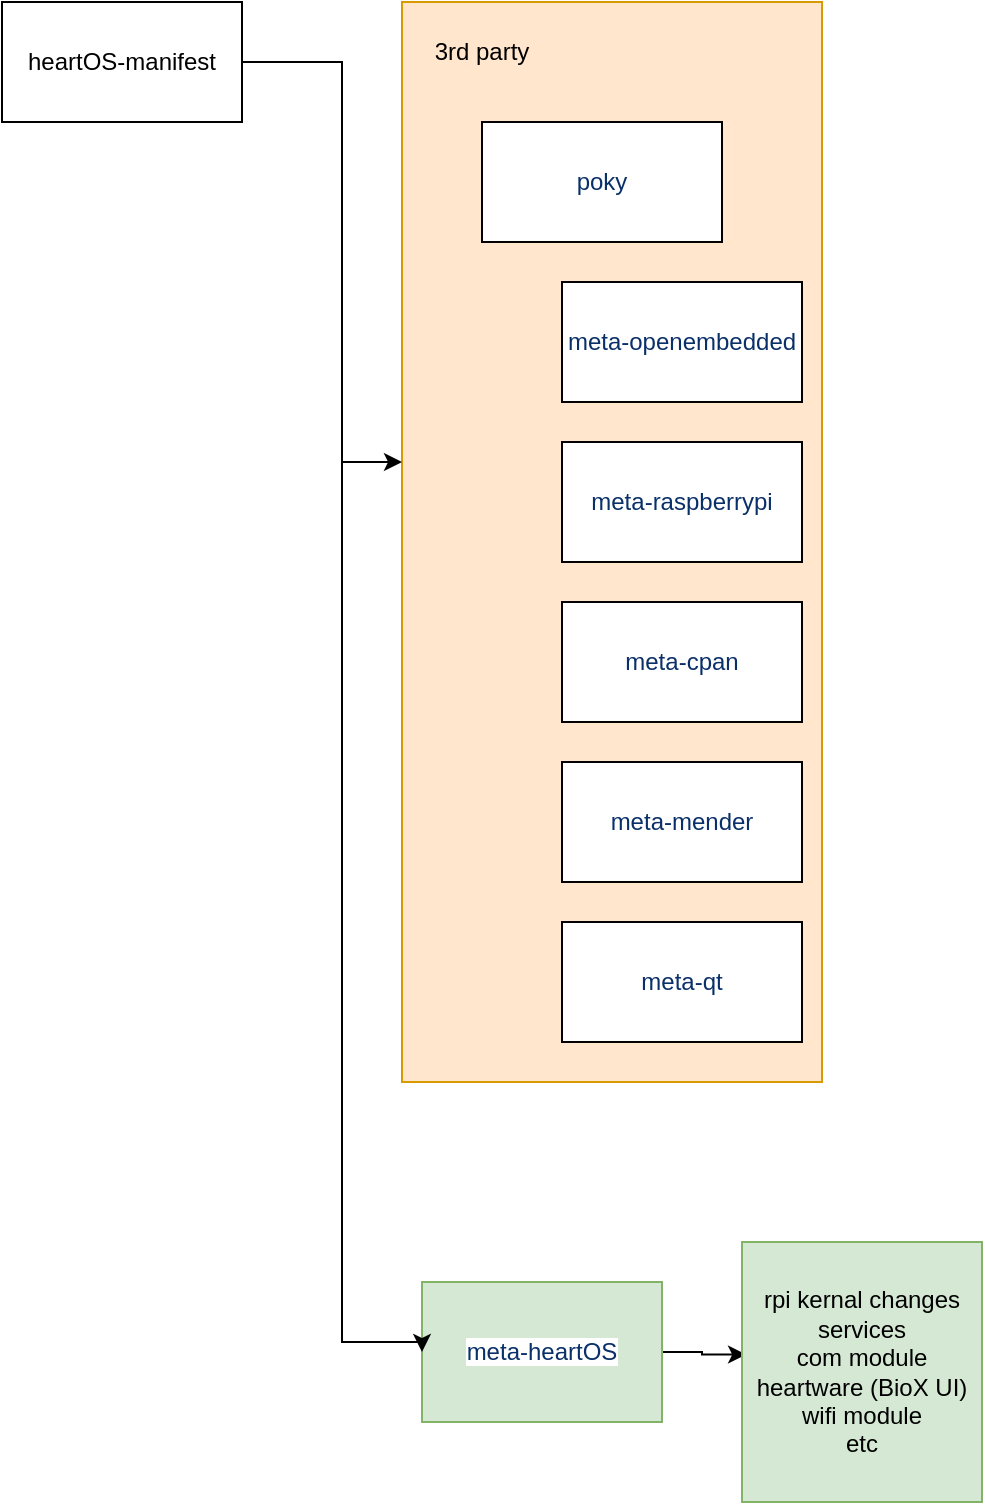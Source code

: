 <mxfile version="16.4.7" type="github" pages="2">
  <diagram id="RGXpfQT3tDZtzm0-xO_2" name="Page-1">
    <mxGraphModel dx="2062" dy="1004" grid="1" gridSize="10" guides="1" tooltips="1" connect="1" arrows="1" fold="1" page="1" pageScale="1" pageWidth="850" pageHeight="1100" math="0" shadow="0">
      <root>
        <mxCell id="0" />
        <mxCell id="1" parent="0" />
        <mxCell id="KHljWuH5MT_CBvL4a0tw-12" value="" style="rounded=0;whiteSpace=wrap;html=1;align=left;fillColor=#ffe6cc;strokeColor=#d79b00;" parent="1" vertex="1">
          <mxGeometry x="240" y="40" width="210" height="540" as="geometry" />
        </mxCell>
        <mxCell id="KHljWuH5MT_CBvL4a0tw-1" value="heartOS-manifest" style="rounded=0;whiteSpace=wrap;html=1;" parent="1" vertex="1">
          <mxGeometry x="40" y="40" width="120" height="60" as="geometry" />
        </mxCell>
        <mxCell id="KHljWuH5MT_CBvL4a0tw-2" value="&lt;span style=&quot;color: rgb(10 , 48 , 105) ; font-family: , , &amp;#34;sf mono&amp;#34; , &amp;#34;menlo&amp;#34; , &amp;#34;consolas&amp;#34; , &amp;#34;liberation mono&amp;#34; , monospace ; background-color: rgb(255 , 255 , 255)&quot;&gt;poky&lt;/span&gt;" style="rounded=0;whiteSpace=wrap;html=1;" parent="1" vertex="1">
          <mxGeometry x="280" y="100" width="120" height="60" as="geometry" />
        </mxCell>
        <mxCell id="KHljWuH5MT_CBvL4a0tw-3" value="&lt;span style=&quot;color: rgb(10 , 48 , 105) ; font-family: , , &amp;#34;sf mono&amp;#34; , &amp;#34;menlo&amp;#34; , &amp;#34;consolas&amp;#34; , &amp;#34;liberation mono&amp;#34; , monospace ; background-color: rgb(255 , 255 , 255)&quot;&gt;meta-openembedded&lt;/span&gt;" style="rounded=0;whiteSpace=wrap;html=1;" parent="1" vertex="1">
          <mxGeometry x="320" y="180" width="120" height="60" as="geometry" />
        </mxCell>
        <mxCell id="KHljWuH5MT_CBvL4a0tw-4" value="&lt;span style=&quot;color: rgb(10 , 48 , 105) ; font-family: , , &amp;#34;sf mono&amp;#34; , &amp;#34;menlo&amp;#34; , &amp;#34;consolas&amp;#34; , &amp;#34;liberation mono&amp;#34; , monospace ; background-color: rgb(255 , 255 , 255)&quot;&gt;meta-raspberrypi&lt;/span&gt;" style="rounded=0;whiteSpace=wrap;html=1;" parent="1" vertex="1">
          <mxGeometry x="320" y="260" width="120" height="60" as="geometry" />
        </mxCell>
        <mxCell id="KHljWuH5MT_CBvL4a0tw-6" value="&lt;span style=&quot;color: rgb(10 , 48 , 105) ; font-family: , , &amp;#34;sf mono&amp;#34; , &amp;#34;menlo&amp;#34; , &amp;#34;consolas&amp;#34; , &amp;#34;liberation mono&amp;#34; , monospace ; background-color: rgb(255 , 255 , 255)&quot;&gt;meta-cpan&lt;/span&gt;" style="rounded=0;whiteSpace=wrap;html=1;" parent="1" vertex="1">
          <mxGeometry x="320" y="340" width="120" height="60" as="geometry" />
        </mxCell>
        <mxCell id="KHljWuH5MT_CBvL4a0tw-8" value="&lt;span style=&quot;color: rgb(10, 48, 105); font-size: 12px; font-style: normal; font-weight: 400; letter-spacing: normal; text-indent: 0px; text-transform: none; word-spacing: 0px; background-color: rgb(255, 255, 255); display: inline; float: none;&quot;&gt;meta-mender&lt;/span&gt;" style="rounded=0;whiteSpace=wrap;html=1;" parent="1" vertex="1">
          <mxGeometry x="320" y="420" width="120" height="60" as="geometry" />
        </mxCell>
        <mxCell id="KHljWuH5MT_CBvL4a0tw-17" style="edgeStyle=orthogonalEdgeStyle;rounded=0;orthogonalLoop=1;jettySize=auto;html=1;exitX=1;exitY=0.5;exitDx=0;exitDy=0;entryX=0.017;entryY=0.433;entryDx=0;entryDy=0;entryPerimeter=0;" parent="1" source="KHljWuH5MT_CBvL4a0tw-9" target="KHljWuH5MT_CBvL4a0tw-15" edge="1">
          <mxGeometry relative="1" as="geometry" />
        </mxCell>
        <mxCell id="KHljWuH5MT_CBvL4a0tw-9" value="&lt;span style=&quot;color: rgb(10 , 48 , 105) ; font-family: , , &amp;#34;sf mono&amp;#34; , &amp;#34;menlo&amp;#34; , &amp;#34;consolas&amp;#34; , &amp;#34;liberation mono&amp;#34; , monospace ; background-color: rgb(255 , 255 , 255)&quot;&gt;meta-heartOS&lt;/span&gt;" style="rounded=0;whiteSpace=wrap;html=1;fillColor=#d5e8d4;strokeColor=#82b366;" parent="1" vertex="1">
          <mxGeometry x="250" y="680" width="120" height="70" as="geometry" />
        </mxCell>
        <mxCell id="KHljWuH5MT_CBvL4a0tw-13" value="3rd party" style="text;html=1;strokeColor=none;fillColor=none;align=center;verticalAlign=middle;whiteSpace=wrap;rounded=0;" parent="1" vertex="1">
          <mxGeometry x="250" y="50" width="60" height="30" as="geometry" />
        </mxCell>
        <mxCell id="KHljWuH5MT_CBvL4a0tw-15" value="rpi kernal changes&lt;br&gt;services&lt;br&gt;com module&lt;br&gt;heartware (BioX UI)&lt;br&gt;wifi module&lt;br&gt;etc" style="rounded=0;whiteSpace=wrap;html=1;fillColor=#d5e8d4;strokeColor=#82b366;" parent="1" vertex="1">
          <mxGeometry x="410" y="660" width="120" height="130" as="geometry" />
        </mxCell>
        <mxCell id="KHljWuH5MT_CBvL4a0tw-20" value="" style="edgeStyle=segmentEdgeStyle;endArrow=classic;html=1;rounded=0;exitX=1;exitY=0.5;exitDx=0;exitDy=0;entryX=0;entryY=0.5;entryDx=0;entryDy=0;" parent="1" source="KHljWuH5MT_CBvL4a0tw-1" target="KHljWuH5MT_CBvL4a0tw-9" edge="1">
          <mxGeometry width="50" height="50" relative="1" as="geometry">
            <mxPoint x="400" y="440" as="sourcePoint" />
            <mxPoint x="450" y="390" as="targetPoint" />
            <Array as="points">
              <mxPoint x="210" y="70" />
              <mxPoint x="210" y="710" />
              <mxPoint x="250" y="710" />
            </Array>
          </mxGeometry>
        </mxCell>
        <mxCell id="KHljWuH5MT_CBvL4a0tw-21" value="" style="edgeStyle=segmentEdgeStyle;endArrow=classic;html=1;rounded=0;exitX=1;exitY=0.5;exitDx=0;exitDy=0;" parent="1" source="KHljWuH5MT_CBvL4a0tw-1" target="KHljWuH5MT_CBvL4a0tw-12" edge="1">
          <mxGeometry width="50" height="50" relative="1" as="geometry">
            <mxPoint x="400" y="440" as="sourcePoint" />
            <mxPoint x="230" y="280" as="targetPoint" />
            <Array as="points">
              <mxPoint x="210" y="70" />
              <mxPoint x="210" y="270" />
            </Array>
          </mxGeometry>
        </mxCell>
        <mxCell id="CLXlYjGRwHV5IUyNnVrM-1" value="&lt;span style=&quot;color: rgb(10 , 48 , 105) ; font-size: 12px ; font-style: normal ; font-weight: 400 ; letter-spacing: normal ; text-indent: 0px ; text-transform: none ; word-spacing: 0px ; background-color: rgb(255 , 255 , 255) ; display: inline ; float: none&quot;&gt;meta-qt&lt;br&gt;&lt;/span&gt;" style="rounded=0;whiteSpace=wrap;html=1;" vertex="1" parent="1">
          <mxGeometry x="320" y="500" width="120" height="60" as="geometry" />
        </mxCell>
      </root>
    </mxGraphModel>
  </diagram>
  <diagram id="g84kJ7uVpb5qampgBmQU" name="Page-2">
    <mxGraphModel dx="2062" dy="1004" grid="1" gridSize="10" guides="1" tooltips="1" connect="1" arrows="1" fold="1" page="1" pageScale="1" pageWidth="850" pageHeight="1100" math="0" shadow="0">
      <root>
        <mxCell id="GeWcEWn7y4cUAgWxGxmX-0" />
        <mxCell id="GeWcEWn7y4cUAgWxGxmX-1" parent="GeWcEWn7y4cUAgWxGxmX-0" />
        <mxCell id="GeWcEWn7y4cUAgWxGxmX-36" value="" style="rounded=0;whiteSpace=wrap;html=1;align=left;fillColor=#ffe6cc;strokeColor=#d79b00;" parent="GeWcEWn7y4cUAgWxGxmX-1" vertex="1">
          <mxGeometry x="240" y="500" width="210" height="560" as="geometry" />
        </mxCell>
        <mxCell id="GeWcEWn7y4cUAgWxGxmX-2" value="" style="rounded=0;whiteSpace=wrap;html=1;align=left;fillColor=#ffe6cc;strokeColor=#d79b00;" parent="GeWcEWn7y4cUAgWxGxmX-1" vertex="1">
          <mxGeometry x="240" y="40" width="210" height="450" as="geometry" />
        </mxCell>
        <mxCell id="GeWcEWn7y4cUAgWxGxmX-3" value="excotye-manifest" style="rounded=0;whiteSpace=wrap;html=1;" parent="GeWcEWn7y4cUAgWxGxmX-1" vertex="1">
          <mxGeometry x="40" y="40" width="120" height="60" as="geometry" />
        </mxCell>
        <mxCell id="GeWcEWn7y4cUAgWxGxmX-4" value="&lt;span style=&quot;color: rgb(10 , 48 , 105) ; font-family: , , &amp;#34;sf mono&amp;#34; , &amp;#34;menlo&amp;#34; , &amp;#34;consolas&amp;#34; , &amp;#34;liberation mono&amp;#34; , monospace ; background-color: rgb(255 , 255 , 255)&quot;&gt;poky&lt;/span&gt;" style="rounded=0;whiteSpace=wrap;html=1;" parent="GeWcEWn7y4cUAgWxGxmX-1" vertex="1">
          <mxGeometry x="280" y="100" width="120" height="60" as="geometry" />
        </mxCell>
        <mxCell id="GeWcEWn7y4cUAgWxGxmX-5" value="&lt;span style=&quot;color: rgb(10 , 48 , 105) ; font-family: , , &amp;#34;sf mono&amp;#34; , &amp;#34;menlo&amp;#34; , &amp;#34;consolas&amp;#34; , &amp;#34;liberation mono&amp;#34; , monospace ; background-color: rgb(255 , 255 , 255)&quot;&gt;meta-openembedded&lt;/span&gt;" style="rounded=0;whiteSpace=wrap;html=1;" parent="GeWcEWn7y4cUAgWxGxmX-1" vertex="1">
          <mxGeometry x="320" y="180" width="120" height="60" as="geometry" />
        </mxCell>
        <mxCell id="GeWcEWn7y4cUAgWxGxmX-6" value="&lt;span style=&quot;color: rgb(10 , 48 , 105) ; font-family: , , &amp;#34;sf mono&amp;#34; , &amp;#34;menlo&amp;#34; , &amp;#34;consolas&amp;#34; , &amp;#34;liberation mono&amp;#34; , monospace ; background-color: rgb(255 , 255 , 255)&quot;&gt;meta-raspberrypi&lt;/span&gt;" style="rounded=0;whiteSpace=wrap;html=1;" parent="GeWcEWn7y4cUAgWxGxmX-1" vertex="1">
          <mxGeometry x="320" y="260" width="120" height="60" as="geometry" />
        </mxCell>
        <mxCell id="GeWcEWn7y4cUAgWxGxmX-7" value="&lt;span style=&quot;color: rgb(10 , 48 , 105) ; font-family: , , &amp;#34;sf mono&amp;#34; , &amp;#34;menlo&amp;#34; , &amp;#34;consolas&amp;#34; , &amp;#34;liberation mono&amp;#34; , monospace ; background-color: rgb(255 , 255 , 255)&quot;&gt;meta-cpan&lt;/span&gt;" style="rounded=0;whiteSpace=wrap;html=1;" parent="GeWcEWn7y4cUAgWxGxmX-1" vertex="1">
          <mxGeometry x="320" y="340" width="120" height="60" as="geometry" />
        </mxCell>
        <mxCell id="GeWcEWn7y4cUAgWxGxmX-8" value="&lt;span style=&quot;color: rgb(10, 48, 105); font-size: 12px; font-style: normal; font-weight: 400; letter-spacing: normal; text-indent: 0px; text-transform: none; word-spacing: 0px; background-color: rgb(255, 255, 255); display: inline; float: none;&quot;&gt;meta-mender&lt;/span&gt;" style="rounded=0;whiteSpace=wrap;html=1;" parent="GeWcEWn7y4cUAgWxGxmX-1" vertex="1">
          <mxGeometry x="320" y="420" width="120" height="60" as="geometry" />
        </mxCell>
        <mxCell id="GeWcEWn7y4cUAgWxGxmX-10" value="&lt;span style=&quot;color: rgb(10 , 48 , 105) ; font-family: , , &amp;#34;sf mono&amp;#34; , &amp;#34;menlo&amp;#34; , &amp;#34;consolas&amp;#34; , &amp;#34;liberation mono&amp;#34; , monospace ; background-color: rgb(255 , 255 , 255)&quot;&gt;&lt;b&gt;meta-exocyte&amp;nbsp;&lt;br&gt;&lt;/b&gt;com-module &lt;br&gt;ui etc&lt;br&gt;&lt;/span&gt;" style="rounded=0;whiteSpace=wrap;html=1;fillColor=#d5e8d4;strokeColor=#82b366;" parent="GeWcEWn7y4cUAgWxGxmX-1" vertex="1">
          <mxGeometry x="305" y="520" width="120" height="70" as="geometry" />
        </mxCell>
        <mxCell id="GeWcEWn7y4cUAgWxGxmX-11" value="3rd party" style="text;html=1;strokeColor=none;fillColor=none;align=center;verticalAlign=middle;whiteSpace=wrap;rounded=0;" parent="GeWcEWn7y4cUAgWxGxmX-1" vertex="1">
          <mxGeometry x="250" y="50" width="60" height="30" as="geometry" />
        </mxCell>
        <mxCell id="GeWcEWn7y4cUAgWxGxmX-13" value="" style="edgeStyle=segmentEdgeStyle;endArrow=classic;html=1;rounded=0;exitX=1;exitY=0.5;exitDx=0;exitDy=0;entryX=-0.005;entryY=0.582;entryDx=0;entryDy=0;entryPerimeter=0;" parent="GeWcEWn7y4cUAgWxGxmX-1" source="GeWcEWn7y4cUAgWxGxmX-3" target="GeWcEWn7y4cUAgWxGxmX-36" edge="1">
          <mxGeometry width="50" height="50" relative="1" as="geometry">
            <mxPoint x="400" y="440" as="sourcePoint" />
            <mxPoint x="230" y="740" as="targetPoint" />
            <Array as="points">
              <mxPoint x="210" y="70" />
              <mxPoint x="210" y="826" />
            </Array>
          </mxGeometry>
        </mxCell>
        <mxCell id="GeWcEWn7y4cUAgWxGxmX-14" value="" style="edgeStyle=segmentEdgeStyle;endArrow=classic;html=1;rounded=0;exitX=1;exitY=0.5;exitDx=0;exitDy=0;" parent="GeWcEWn7y4cUAgWxGxmX-1" source="GeWcEWn7y4cUAgWxGxmX-3" target="GeWcEWn7y4cUAgWxGxmX-2" edge="1">
          <mxGeometry width="50" height="50" relative="1" as="geometry">
            <mxPoint x="400" y="440" as="sourcePoint" />
            <mxPoint x="230" y="280" as="targetPoint" />
            <Array as="points">
              <mxPoint x="210" y="70" />
              <mxPoint x="210" y="270" />
            </Array>
          </mxGeometry>
        </mxCell>
        <mxCell id="GeWcEWn7y4cUAgWxGxmX-21" value="" style="endArrow=none;html=1;rounded=0;fillColor=#e51400;strokeColor=#B20000;strokeWidth=4;exitX=0;exitY=0;exitDx=0;exitDy=0;entryX=1;entryY=1;entryDx=0;entryDy=0;" parent="GeWcEWn7y4cUAgWxGxmX-1" edge="1">
          <mxGeometry width="50" height="50" relative="1" as="geometry">
            <mxPoint x="320" y="340" as="sourcePoint" />
            <mxPoint x="440" y="400" as="targetPoint" />
          </mxGeometry>
        </mxCell>
        <mxCell id="GeWcEWn7y4cUAgWxGxmX-22" value="" style="endArrow=none;html=1;rounded=0;fillColor=#e51400;strokeColor=#B20000;strokeWidth=4;exitX=0;exitY=1;exitDx=0;exitDy=0;entryX=1;entryY=0;entryDx=0;entryDy=0;" parent="GeWcEWn7y4cUAgWxGxmX-1" source="GeWcEWn7y4cUAgWxGxmX-7" target="GeWcEWn7y4cUAgWxGxmX-7" edge="1">
          <mxGeometry width="50" height="50" relative="1" as="geometry">
            <mxPoint x="330" y="350" as="sourcePoint" />
            <mxPoint x="450" y="410" as="targetPoint" />
          </mxGeometry>
        </mxCell>
        <mxCell id="GeWcEWn7y4cUAgWxGxmX-24" value="&lt;span style=&quot;color: rgb(10 , 48 , 105) ; font-family: , , &amp;#34;sf mono&amp;#34; , &amp;#34;menlo&amp;#34; , &amp;#34;consolas&amp;#34; , &amp;#34;liberation mono&amp;#34; , monospace ; background-color: rgb(255 , 255 , 255)&quot;&gt;&lt;b&gt;meta-connectivity&lt;/b&gt;&lt;br&gt;wifi module and control&lt;br&gt;&lt;/span&gt;" style="rounded=0;whiteSpace=wrap;html=1;fillColor=#d5e8d4;strokeColor=#82b366;" parent="GeWcEWn7y4cUAgWxGxmX-1" vertex="1">
          <mxGeometry x="305" y="620" width="120" height="70" as="geometry" />
        </mxCell>
        <mxCell id="GeWcEWn7y4cUAgWxGxmX-25" value="&lt;span style=&quot;color: rgb(10 , 48 , 105) ; font-family: , , &amp;#34;sf mono&amp;#34; , &amp;#34;menlo&amp;#34; , &amp;#34;consolas&amp;#34; , &amp;#34;liberation mono&amp;#34; , monospace ; background-color: rgb(255 , 255 , 255)&quot;&gt;&lt;b&gt;meta-hardware&lt;br&gt;&lt;/b&gt;changes that was rpi spefiec&lt;br&gt;&lt;/span&gt;" style="rounded=0;whiteSpace=wrap;html=1;fillColor=#d5e8d4;strokeColor=#82b366;" parent="GeWcEWn7y4cUAgWxGxmX-1" vertex="1">
          <mxGeometry x="305" y="720" width="120" height="70" as="geometry" />
        </mxCell>
        <mxCell id="GeWcEWn7y4cUAgWxGxmX-27" value="shared with biox and other project. Upgrade to one is easily shared" style="shape=note;strokeWidth=2;fontSize=14;size=20;whiteSpace=wrap;html=1;fillColor=#fff2cc;strokeColor=#d6b656;fontColor=#666600;" parent="GeWcEWn7y4cUAgWxGxmX-1" vertex="1">
          <mxGeometry x="480" y="620" width="150" height="100" as="geometry" />
        </mxCell>
        <mxCell id="GeWcEWn7y4cUAgWxGxmX-28" value="kernel changes, boot changes etc. So if there is a hardware change easy to switch in and out" style="shape=note;strokeWidth=2;fontSize=14;size=20;whiteSpace=wrap;html=1;fillColor=#fff2cc;strokeColor=#d6b656;fontColor=#666600;" parent="GeWcEWn7y4cUAgWxGxmX-1" vertex="1">
          <mxGeometry x="480" y="730" width="150" height="100" as="geometry" />
        </mxCell>
        <mxCell id="GeWcEWn7y4cUAgWxGxmX-29" value="kernel changes, boot changes etc. So if there is a hardware change easy to switch in and out" style="shape=note;strokeWidth=2;fontSize=14;size=20;whiteSpace=wrap;html=1;fillColor=#fff2cc;strokeColor=#d6b656;fontColor=#666600;" parent="GeWcEWn7y4cUAgWxGxmX-1" vertex="1">
          <mxGeometry x="480" y="500" width="150" height="100" as="geometry" />
        </mxCell>
        <mxCell id="GeWcEWn7y4cUAgWxGxmX-30" value="&lt;span style=&quot;color: rgb(10 , 48 , 105) ; font-family: , , &amp;#34;sf mono&amp;#34; , &amp;#34;menlo&amp;#34; , &amp;#34;consolas&amp;#34; , &amp;#34;liberation mono&amp;#34; , monospace ; background-color: rgb(255 , 255 , 255)&quot;&gt;&lt;b&gt;meta-shared?&lt;br&gt;&lt;/b&gt;changes that was rpi spefiec&lt;br&gt;&lt;/span&gt;" style="rounded=0;whiteSpace=wrap;html=1;fillColor=#d5e8d4;strokeColor=#82b366;" parent="GeWcEWn7y4cUAgWxGxmX-1" vertex="1">
          <mxGeometry x="305" y="840" width="120" height="70" as="geometry" />
        </mxCell>
        <mxCell id="GeWcEWn7y4cUAgWxGxmX-31" value="services etc shared with biox.&lt;br&gt;" style="shape=note;strokeWidth=2;fontSize=14;size=20;whiteSpace=wrap;html=1;fillColor=#fff2cc;strokeColor=#d6b656;fontColor=#666600;" parent="GeWcEWn7y4cUAgWxGxmX-1" vertex="1">
          <mxGeometry x="480" y="850" width="150" height="100" as="geometry" />
        </mxCell>
        <mxCell id="GeWcEWn7y4cUAgWxGxmX-32" value="&lt;span style=&quot;color: rgb(10 , 48 , 105) ; font-family: , , &amp;#34;sf mono&amp;#34; , &amp;#34;menlo&amp;#34; , &amp;#34;consolas&amp;#34; , &amp;#34;liberation mono&amp;#34; , monospace ; background-color: rgb(255 , 255 , 255)&quot;&gt;&lt;b&gt;meta-camera?&lt;br&gt;&lt;/b&gt;changes that was rpi spefiec&lt;br&gt;&lt;/span&gt;" style="rounded=0;whiteSpace=wrap;html=1;fillColor=#d5e8d4;strokeColor=#82b366;" parent="GeWcEWn7y4cUAgWxGxmX-1" vertex="1">
          <mxGeometry x="305" y="970" width="120" height="70" as="geometry" />
        </mxCell>
        <mxCell id="GeWcEWn7y4cUAgWxGxmX-33" value="if camera are shared with biox that can be places here." style="shape=note;strokeWidth=2;fontSize=14;size=20;whiteSpace=wrap;html=1;fillColor=#fff2cc;strokeColor=#d6b656;fontColor=#666600;" parent="GeWcEWn7y4cUAgWxGxmX-1" vertex="1">
          <mxGeometry x="480" y="960" width="150" height="100" as="geometry" />
        </mxCell>
        <mxCell id="GeWcEWn7y4cUAgWxGxmX-38" value="cellink" style="text;html=1;strokeColor=none;fillColor=none;align=center;verticalAlign=middle;whiteSpace=wrap;rounded=0;" parent="GeWcEWn7y4cUAgWxGxmX-1" vertex="1">
          <mxGeometry x="240" y="500" width="60" height="30" as="geometry" />
        </mxCell>
        <mxCell id="GeWcEWn7y4cUAgWxGxmX-39" value="cpan need for perl as slic3er needs perl. Is it still needed?" style="shape=note;strokeWidth=2;fontSize=14;size=20;whiteSpace=wrap;html=1;fillColor=#fff2cc;strokeColor=#d6b656;fontColor=#666600;" parent="GeWcEWn7y4cUAgWxGxmX-1" vertex="1">
          <mxGeometry x="480" y="330" width="150" height="100" as="geometry" />
        </mxCell>
      </root>
    </mxGraphModel>
  </diagram>
</mxfile>
